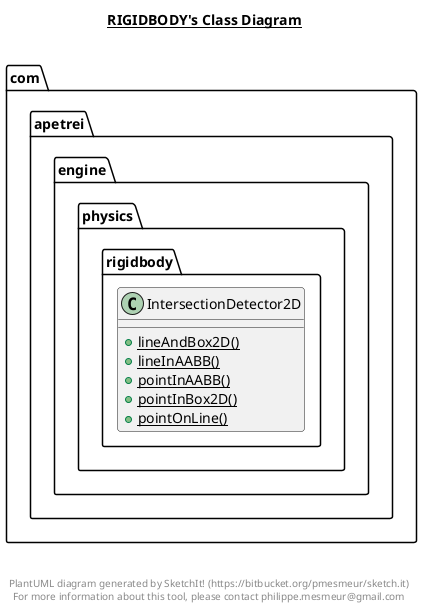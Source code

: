 @startuml

title __RIGIDBODY's Class Diagram__\n

  namespace com.apetrei.engine {
    namespace physics.rigidbody {
      class com.apetrei.engine.physics.rigidbody.IntersectionDetector2D {
          {static} + lineAndBox2D()
          {static} + lineInAABB()
          {static} + pointInAABB()
          {static} + pointInBox2D()
          {static} + pointOnLine()
      }
    }
  }
  



right footer


PlantUML diagram generated by SketchIt! (https://bitbucket.org/pmesmeur/sketch.it)
For more information about this tool, please contact philippe.mesmeur@gmail.com
endfooter

@enduml
